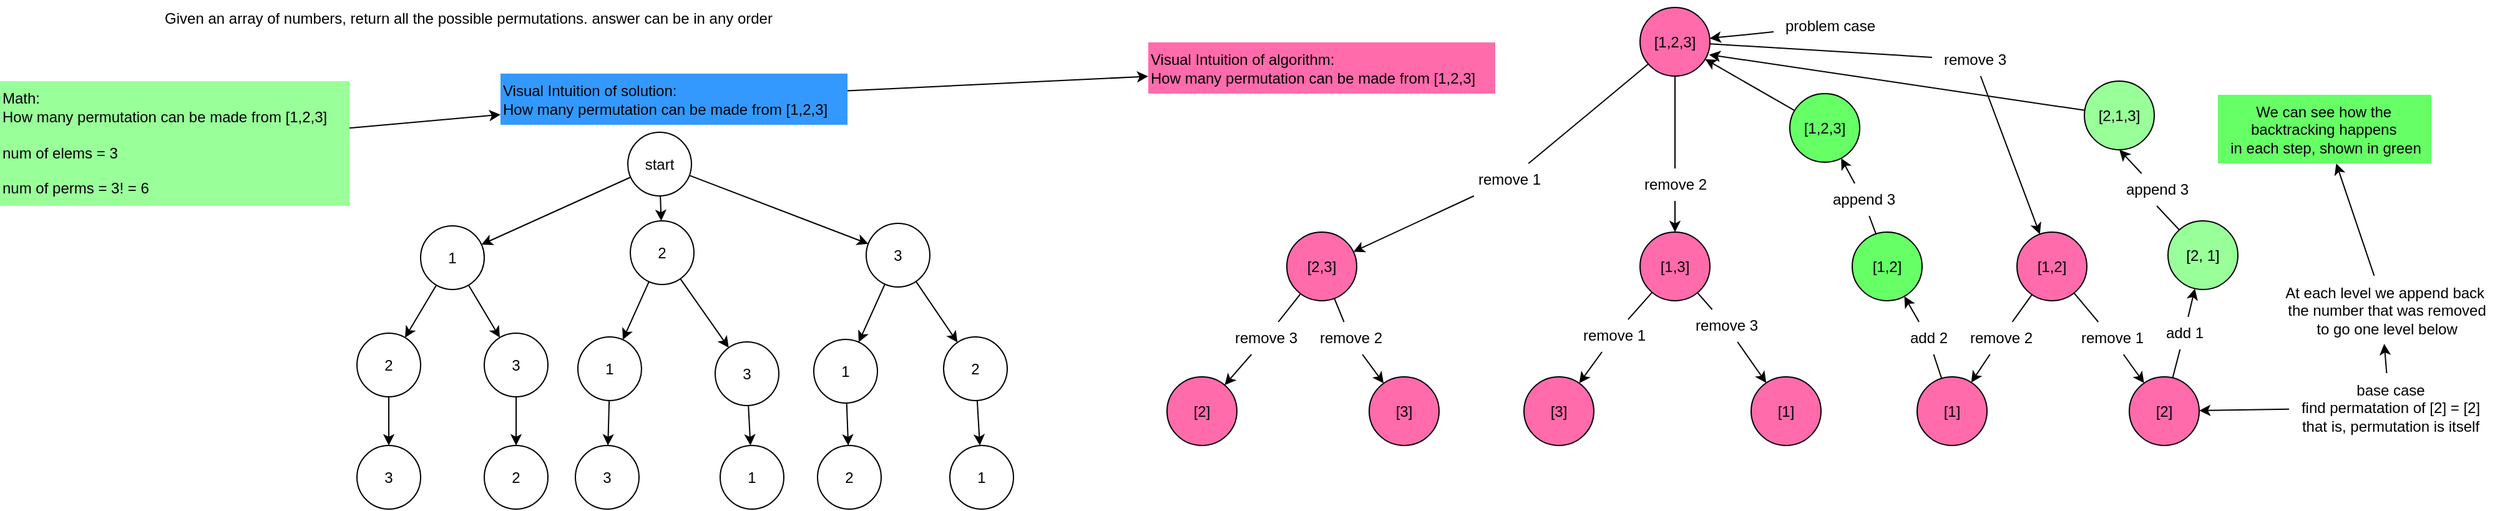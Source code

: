 <mxfile>
    <diagram id="LOi0t7OnCUBT-IiP7GjM" name="Page-1">
        <mxGraphModel dx="1117" dy="603" grid="0" gridSize="10" guides="1" tooltips="1" connect="1" arrows="1" fold="1" page="1" pageScale="1" pageWidth="827" pageHeight="1169" math="0" shadow="0">
            <root>
                <mxCell id="0"/>
                <mxCell id="1" parent="0"/>
                <mxCell id="2" value="Given an array of numbers, return all the possible permutations. answer can be in any order" style="text;html=1;align=center;verticalAlign=middle;resizable=0;points=[];autosize=1;strokeColor=none;fillColor=none;" parent="1" vertex="1">
                    <mxGeometry x="140" y="15" width="510" height="30" as="geometry"/>
                </mxCell>
                <mxCell id="105" style="edgeStyle=none;html=1;" parent="1" source="3" target="4" edge="1">
                    <mxGeometry relative="1" as="geometry"/>
                </mxCell>
                <mxCell id="3" value="Math:&lt;br&gt;How many permutation can be made from [1,2,3]&lt;br&gt;&lt;br&gt;num of elems = 3&lt;br&gt;&lt;br&gt;num of perms = 3! = 6" style="text;html=1;align=left;verticalAlign=middle;resizable=0;points=[];autosize=1;strokeColor=none;fillColor=#99FF99;" parent="1" vertex="1">
                    <mxGeometry x="20" y="80" width="280" height="100" as="geometry"/>
                </mxCell>
                <mxCell id="106" style="edgeStyle=none;html=1;" parent="1" source="4" target="38" edge="1">
                    <mxGeometry relative="1" as="geometry"/>
                </mxCell>
                <mxCell id="4" value="Visual Intuition of solution:&lt;br&gt;How many permutation can be made from [1,2,3]&lt;br&gt;" style="text;html=1;align=left;verticalAlign=middle;resizable=0;points=[];autosize=1;strokeColor=none;fillColor=#3399FF;" parent="1" vertex="1">
                    <mxGeometry x="421" y="74" width="278" height="41" as="geometry"/>
                </mxCell>
                <mxCell id="7" value="" style="edgeStyle=none;html=1;" parent="1" source="5" target="6" edge="1">
                    <mxGeometry relative="1" as="geometry"/>
                </mxCell>
                <mxCell id="9" value="" style="edgeStyle=none;html=1;" parent="1" source="5" target="8" edge="1">
                    <mxGeometry relative="1" as="geometry"/>
                </mxCell>
                <mxCell id="11" value="" style="edgeStyle=none;html=1;" parent="1" source="5" target="10" edge="1">
                    <mxGeometry relative="1" as="geometry"/>
                </mxCell>
                <mxCell id="5" value="start" style="ellipse;whiteSpace=wrap;html=1;" parent="1" vertex="1">
                    <mxGeometry x="523" y="121" width="51" height="51" as="geometry"/>
                </mxCell>
                <mxCell id="13" value="" style="edgeStyle=none;html=1;" parent="1" source="6" target="12" edge="1">
                    <mxGeometry relative="1" as="geometry"/>
                </mxCell>
                <mxCell id="15" value="" style="edgeStyle=none;html=1;" parent="1" source="6" target="14" edge="1">
                    <mxGeometry relative="1" as="geometry"/>
                </mxCell>
                <mxCell id="6" value="1" style="ellipse;whiteSpace=wrap;html=1;" parent="1" vertex="1">
                    <mxGeometry x="357" y="196" width="51" height="51" as="geometry"/>
                </mxCell>
                <mxCell id="17" value="" style="edgeStyle=none;html=1;" parent="1" source="8" target="16" edge="1">
                    <mxGeometry relative="1" as="geometry"/>
                </mxCell>
                <mxCell id="19" value="" style="edgeStyle=none;html=1;" parent="1" source="8" target="18" edge="1">
                    <mxGeometry relative="1" as="geometry"/>
                </mxCell>
                <mxCell id="8" value="2" style="ellipse;whiteSpace=wrap;html=1;" parent="1" vertex="1">
                    <mxGeometry x="525" y="192" width="51" height="51" as="geometry"/>
                </mxCell>
                <mxCell id="21" value="" style="edgeStyle=none;html=1;" parent="1" source="10" target="20" edge="1">
                    <mxGeometry relative="1" as="geometry"/>
                </mxCell>
                <mxCell id="23" value="" style="edgeStyle=none;html=1;" parent="1" source="10" target="22" edge="1">
                    <mxGeometry relative="1" as="geometry"/>
                </mxCell>
                <mxCell id="10" value="3" style="ellipse;whiteSpace=wrap;html=1;" parent="1" vertex="1">
                    <mxGeometry x="714" y="194" width="51" height="51" as="geometry"/>
                </mxCell>
                <mxCell id="25" value="" style="edgeStyle=none;html=1;" parent="1" source="12" target="24" edge="1">
                    <mxGeometry relative="1" as="geometry"/>
                </mxCell>
                <mxCell id="12" value="2" style="ellipse;whiteSpace=wrap;html=1;" parent="1" vertex="1">
                    <mxGeometry x="306" y="282" width="51" height="51" as="geometry"/>
                </mxCell>
                <mxCell id="27" value="" style="edgeStyle=none;html=1;" parent="1" source="14" target="26" edge="1">
                    <mxGeometry relative="1" as="geometry"/>
                </mxCell>
                <mxCell id="14" value="3" style="ellipse;whiteSpace=wrap;html=1;" parent="1" vertex="1">
                    <mxGeometry x="408" y="282" width="51" height="51" as="geometry"/>
                </mxCell>
                <mxCell id="30" value="" style="edgeStyle=none;html=1;" parent="1" source="16" target="29" edge="1">
                    <mxGeometry relative="1" as="geometry"/>
                </mxCell>
                <mxCell id="16" value="1" style="ellipse;whiteSpace=wrap;html=1;" parent="1" vertex="1">
                    <mxGeometry x="483" y="285" width="51" height="51" as="geometry"/>
                </mxCell>
                <mxCell id="32" value="" style="edgeStyle=none;html=1;" parent="1" source="18" target="31" edge="1">
                    <mxGeometry relative="1" as="geometry"/>
                </mxCell>
                <mxCell id="18" value="3" style="ellipse;whiteSpace=wrap;html=1;" parent="1" vertex="1">
                    <mxGeometry x="593" y="289" width="51" height="51" as="geometry"/>
                </mxCell>
                <mxCell id="35" value="" style="edgeStyle=none;html=1;" parent="1" source="20" target="34" edge="1">
                    <mxGeometry relative="1" as="geometry"/>
                </mxCell>
                <mxCell id="20" value="1" style="ellipse;whiteSpace=wrap;html=1;" parent="1" vertex="1">
                    <mxGeometry x="672" y="287" width="51" height="51" as="geometry"/>
                </mxCell>
                <mxCell id="37" value="" style="edgeStyle=none;html=1;" parent="1" source="22" target="36" edge="1">
                    <mxGeometry relative="1" as="geometry"/>
                </mxCell>
                <mxCell id="22" value="2" style="ellipse;whiteSpace=wrap;html=1;" parent="1" vertex="1">
                    <mxGeometry x="776" y="285" width="51" height="51" as="geometry"/>
                </mxCell>
                <mxCell id="24" value="3" style="ellipse;whiteSpace=wrap;html=1;" parent="1" vertex="1">
                    <mxGeometry x="306" y="372" width="51" height="51" as="geometry"/>
                </mxCell>
                <mxCell id="26" value="2" style="ellipse;whiteSpace=wrap;html=1;" parent="1" vertex="1">
                    <mxGeometry x="408" y="372" width="51" height="51" as="geometry"/>
                </mxCell>
                <mxCell id="29" value="3" style="ellipse;whiteSpace=wrap;html=1;" parent="1" vertex="1">
                    <mxGeometry x="481" y="372" width="51" height="51" as="geometry"/>
                </mxCell>
                <mxCell id="31" value="1" style="ellipse;whiteSpace=wrap;html=1;" parent="1" vertex="1">
                    <mxGeometry x="597" y="372" width="51" height="51" as="geometry"/>
                </mxCell>
                <mxCell id="34" value="2" style="ellipse;whiteSpace=wrap;html=1;" parent="1" vertex="1">
                    <mxGeometry x="675" y="372" width="51" height="51" as="geometry"/>
                </mxCell>
                <mxCell id="36" value="1" style="ellipse;whiteSpace=wrap;html=1;" parent="1" vertex="1">
                    <mxGeometry x="781" y="372" width="51" height="51" as="geometry"/>
                </mxCell>
                <mxCell id="38" value="Visual Intuition of algorithm:&lt;br&gt;How many permutation can be made from [1,2,3]" style="text;html=1;align=left;verticalAlign=middle;resizable=0;points=[];autosize=1;strokeColor=none;fillColor=#FF6BAB;" parent="1" vertex="1">
                    <mxGeometry x="940" y="49" width="278" height="41" as="geometry"/>
                </mxCell>
                <mxCell id="42" value="" style="edgeStyle=none;html=1;startArrow=none;" parent="1" source="60" target="41" edge="1">
                    <mxGeometry relative="1" as="geometry"/>
                </mxCell>
                <mxCell id="43" style="edgeStyle=none;html=1;startArrow=none;" parent="1" source="58" target="40" edge="1">
                    <mxGeometry relative="1" as="geometry"/>
                </mxCell>
                <mxCell id="45" value="" style="edgeStyle=none;html=1;startArrow=none;" parent="1" source="62" target="44" edge="1">
                    <mxGeometry relative="1" as="geometry"/>
                </mxCell>
                <mxCell id="39" value="[1,2,3]" style="ellipse;whiteSpace=wrap;html=1;fillColor=#FF6BAB;" parent="1" vertex="1">
                    <mxGeometry x="1334" y="21" width="56" height="55" as="geometry"/>
                </mxCell>
                <mxCell id="47" value="" style="edgeStyle=none;html=1;startArrow=none;" parent="1" source="66" target="46" edge="1">
                    <mxGeometry relative="1" as="geometry"/>
                </mxCell>
                <mxCell id="49" value="" style="edgeStyle=none;html=1;startArrow=none;" parent="1" source="64" target="48" edge="1">
                    <mxGeometry relative="1" as="geometry"/>
                </mxCell>
                <mxCell id="40" value="[2,3]" style="ellipse;whiteSpace=wrap;html=1;fillColor=#FF6BAB;" parent="1" vertex="1">
                    <mxGeometry x="1051" y="201" width="56" height="55" as="geometry"/>
                </mxCell>
                <mxCell id="51" value="" style="edgeStyle=none;html=1;startArrow=none;" parent="1" source="68" target="50" edge="1">
                    <mxGeometry relative="1" as="geometry"/>
                </mxCell>
                <mxCell id="53" value="" style="edgeStyle=none;html=1;startArrow=none;" parent="1" source="69" target="52" edge="1">
                    <mxGeometry relative="1" as="geometry"/>
                </mxCell>
                <mxCell id="41" value="[1,3]" style="ellipse;whiteSpace=wrap;html=1;fillColor=#FF6BAB;" parent="1" vertex="1">
                    <mxGeometry x="1334" y="201" width="56" height="55" as="geometry"/>
                </mxCell>
                <mxCell id="55" value="" style="edgeStyle=none;html=1;startArrow=none;" parent="1" source="71" target="54" edge="1">
                    <mxGeometry relative="1" as="geometry"/>
                </mxCell>
                <mxCell id="57" value="" style="edgeStyle=none;html=1;startArrow=none;" parent="1" source="70" target="56" edge="1">
                    <mxGeometry relative="1" as="geometry"/>
                </mxCell>
                <mxCell id="44" value="[1,2]" style="ellipse;whiteSpace=wrap;html=1;fillColor=#FF6BAB;" parent="1" vertex="1">
                    <mxGeometry x="1636" y="201" width="56" height="55" as="geometry"/>
                </mxCell>
                <mxCell id="46" value="[2]" style="ellipse;whiteSpace=wrap;html=1;fillColor=#FF6BAB;" parent="1" vertex="1">
                    <mxGeometry x="955" y="317" width="56" height="55" as="geometry"/>
                </mxCell>
                <mxCell id="48" value="[3]" style="ellipse;whiteSpace=wrap;html=1;fillColor=#FF6BAB;" parent="1" vertex="1">
                    <mxGeometry x="1117" y="317" width="56" height="55" as="geometry"/>
                </mxCell>
                <mxCell id="50" value="[3]" style="ellipse;whiteSpace=wrap;html=1;fillColor=#FF6BAB;" parent="1" vertex="1">
                    <mxGeometry x="1241" y="317" width="56" height="55" as="geometry"/>
                </mxCell>
                <mxCell id="52" value="[1]" style="ellipse;whiteSpace=wrap;html=1;fillColor=#FF6BAB;" parent="1" vertex="1">
                    <mxGeometry x="1423" y="317" width="56" height="55" as="geometry"/>
                </mxCell>
                <mxCell id="85" style="edgeStyle=none;html=1;startArrow=none;" parent="1" source="89" target="84" edge="1">
                    <mxGeometry relative="1" as="geometry"/>
                </mxCell>
                <mxCell id="54" value="[1]" style="ellipse;whiteSpace=wrap;html=1;fillColor=#FF6BAB;" parent="1" vertex="1">
                    <mxGeometry x="1556" y="317" width="56" height="55" as="geometry"/>
                </mxCell>
                <mxCell id="83" value="" style="edgeStyle=none;html=1;startArrow=none;" parent="1" source="87" target="82" edge="1">
                    <mxGeometry relative="1" as="geometry"/>
                </mxCell>
                <mxCell id="56" value="[2]" style="ellipse;whiteSpace=wrap;html=1;fillColor=#FF6BAB;" parent="1" vertex="1">
                    <mxGeometry x="1726" y="317" width="56" height="55" as="geometry"/>
                </mxCell>
                <mxCell id="59" value="" style="edgeStyle=none;html=1;endArrow=none;" parent="1" source="39" target="58" edge="1">
                    <mxGeometry relative="1" as="geometry">
                        <mxPoint x="1336.636" y="110.149" as="sourcePoint"/>
                        <mxPoint x="1104.377" y="216.879" as="targetPoint"/>
                    </mxGeometry>
                </mxCell>
                <mxCell id="58" value="remove 1" style="text;html=1;align=center;verticalAlign=middle;resizable=0;points=[];autosize=1;strokeColor=none;fillColor=none;" parent="1" vertex="1">
                    <mxGeometry x="1195" y="146" width="68" height="26" as="geometry"/>
                </mxCell>
                <mxCell id="61" value="" style="edgeStyle=none;html=1;endArrow=none;" parent="1" source="39" target="60" edge="1">
                    <mxGeometry relative="1" as="geometry">
                        <mxPoint x="1362" y="126" as="sourcePoint"/>
                        <mxPoint x="1362" y="201" as="targetPoint"/>
                    </mxGeometry>
                </mxCell>
                <mxCell id="60" value="remove 2" style="text;html=1;align=center;verticalAlign=middle;resizable=0;points=[];autosize=1;strokeColor=none;fillColor=none;" parent="1" vertex="1">
                    <mxGeometry x="1328" y="150" width="68" height="26" as="geometry"/>
                </mxCell>
                <mxCell id="63" value="" style="edgeStyle=none;html=1;endArrow=none;" parent="1" source="39" target="62" edge="1">
                    <mxGeometry relative="1" as="geometry">
                        <mxPoint x="1387.673" y="109.477" as="sourcePoint"/>
                        <mxPoint x="1638.341" y="217.492" as="targetPoint"/>
                    </mxGeometry>
                </mxCell>
                <mxCell id="62" value="remove 3" style="text;html=1;align=center;verticalAlign=middle;resizable=0;points=[];autosize=1;strokeColor=none;fillColor=none;" parent="1" vertex="1">
                    <mxGeometry x="1568" y="50" width="68" height="26" as="geometry"/>
                </mxCell>
                <mxCell id="65" value="" style="edgeStyle=none;html=1;endArrow=none;" parent="1" source="40" target="64" edge="1">
                    <mxGeometry relative="1" as="geometry">
                        <mxPoint x="1092.54" y="252.571" as="sourcePoint"/>
                        <mxPoint x="1131.318" y="320.507" as="targetPoint"/>
                    </mxGeometry>
                </mxCell>
                <mxCell id="64" value="remove 2" style="text;html=1;align=center;verticalAlign=middle;resizable=0;points=[];autosize=1;strokeColor=none;fillColor=none;" parent="1" vertex="1">
                    <mxGeometry x="1068" y="273" width="68" height="26" as="geometry"/>
                </mxCell>
                <mxCell id="67" value="" style="edgeStyle=none;html=1;endArrow=none;" parent="1" source="40" target="66" edge="1">
                    <mxGeometry relative="1" as="geometry">
                        <mxPoint x="1061.33" y="249.833" as="sourcePoint"/>
                        <mxPoint x="1000.646" y="323.148" as="targetPoint"/>
                    </mxGeometry>
                </mxCell>
                <mxCell id="66" value="remove 3" style="text;html=1;align=center;verticalAlign=middle;resizable=0;points=[];autosize=1;strokeColor=none;fillColor=none;" parent="1" vertex="1">
                    <mxGeometry x="1000" y="273" width="68" height="26" as="geometry"/>
                </mxCell>
                <mxCell id="72" value="" style="edgeStyle=none;html=1;endArrow=none;" parent="1" source="41" target="69" edge="1">
                    <mxGeometry relative="1" as="geometry">
                        <mxPoint x="1378.823" y="250.483" as="sourcePoint"/>
                        <mxPoint x="1434.13" y="322.551" as="targetPoint"/>
                    </mxGeometry>
                </mxCell>
                <mxCell id="69" value="remove 3" style="text;html=1;align=center;verticalAlign=middle;resizable=0;points=[];autosize=1;strokeColor=none;fillColor=none;" parent="1" vertex="1">
                    <mxGeometry x="1369" y="263" width="68" height="26" as="geometry"/>
                </mxCell>
                <mxCell id="73" value="" style="edgeStyle=none;html=1;endArrow=none;" parent="1" source="41" target="68" edge="1">
                    <mxGeometry relative="1" as="geometry">
                        <mxPoint x="1344.728" y="250.145" as="sourcePoint"/>
                        <mxPoint x="1286.321" y="322.893" as="targetPoint"/>
                    </mxGeometry>
                </mxCell>
                <mxCell id="68" value="remove 1" style="text;html=1;align=center;verticalAlign=middle;resizable=0;points=[];autosize=1;strokeColor=none;fillColor=none;" parent="1" vertex="1">
                    <mxGeometry x="1279" y="271" width="68" height="26" as="geometry"/>
                </mxCell>
                <mxCell id="74" value="" style="edgeStyle=none;html=1;endArrow=none;" parent="1" source="44" target="70" edge="1">
                    <mxGeometry relative="1" as="geometry">
                        <mxPoint x="1680.966" y="250.377" as="sourcePoint"/>
                        <mxPoint x="1737.016" y="322.637" as="targetPoint"/>
                    </mxGeometry>
                </mxCell>
                <mxCell id="70" value="remove 1" style="text;html=1;align=center;verticalAlign=middle;resizable=0;points=[];autosize=1;strokeColor=none;fillColor=none;" parent="1" vertex="1">
                    <mxGeometry x="1678" y="273" width="68" height="26" as="geometry"/>
                </mxCell>
                <mxCell id="75" value="" style="edgeStyle=none;html=1;endArrow=none;" parent="1" source="44" target="71" edge="1">
                    <mxGeometry relative="1" as="geometry">
                        <mxPoint x="1648.281" y="251.258" as="sourcePoint"/>
                        <mxPoint x="1599.773" y="321.779" as="targetPoint"/>
                    </mxGeometry>
                </mxCell>
                <mxCell id="71" value="remove 2" style="text;html=1;align=center;verticalAlign=middle;resizable=0;points=[];autosize=1;strokeColor=none;fillColor=none;" parent="1" vertex="1">
                    <mxGeometry x="1589" y="273" width="68" height="26" as="geometry"/>
                </mxCell>
                <mxCell id="78" style="edgeStyle=none;html=1;" parent="1" source="76" target="39" edge="1">
                    <mxGeometry relative="1" as="geometry"/>
                </mxCell>
                <mxCell id="76" value="problem case" style="text;html=1;align=center;verticalAlign=middle;resizable=0;points=[];autosize=1;strokeColor=none;fillColor=none;" parent="1" vertex="1">
                    <mxGeometry x="1441" y="23" width="90" height="26" as="geometry"/>
                </mxCell>
                <mxCell id="79" style="edgeStyle=none;html=1;" parent="1" source="77" target="56" edge="1">
                    <mxGeometry relative="1" as="geometry"/>
                </mxCell>
                <mxCell id="103" style="edgeStyle=none;html=1;entryX=0.493;entryY=0.991;entryDx=0;entryDy=0;entryPerimeter=0;" parent="1" source="77" target="102" edge="1">
                    <mxGeometry relative="1" as="geometry"/>
                </mxCell>
                <mxCell id="77" value="base case&lt;br&gt;find permatation of [2] = [2]&lt;br&gt;that is, permutation is itself" style="text;html=1;align=center;verticalAlign=middle;resizable=0;points=[];autosize=1;strokeColor=none;fillColor=none;" parent="1" vertex="1">
                    <mxGeometry x="1854" y="314" width="161" height="55" as="geometry"/>
                </mxCell>
                <mxCell id="94" style="edgeStyle=none;html=1;entryX=0.5;entryY=1;entryDx=0;entryDy=0;startArrow=none;" parent="1" source="97" target="93" edge="1">
                    <mxGeometry relative="1" as="geometry"/>
                </mxCell>
                <mxCell id="82" value="[2, 1]" style="ellipse;whiteSpace=wrap;html=1;fillColor=#99FF99;" parent="1" vertex="1">
                    <mxGeometry x="1757" y="192" width="56" height="55" as="geometry"/>
                </mxCell>
                <mxCell id="92" value="" style="edgeStyle=none;html=1;startArrow=none;" parent="1" source="95" target="91" edge="1">
                    <mxGeometry relative="1" as="geometry"/>
                </mxCell>
                <mxCell id="84" value="[1,2]" style="ellipse;whiteSpace=wrap;html=1;fillColor=#66FF66;" parent="1" vertex="1">
                    <mxGeometry x="1504" y="201" width="56" height="55" as="geometry"/>
                </mxCell>
                <mxCell id="88" value="" style="edgeStyle=none;html=1;endArrow=none;" parent="1" source="56" target="87" edge="1">
                    <mxGeometry relative="1" as="geometry">
                        <mxPoint x="1760.548" y="317.763" as="sourcePoint"/>
                        <mxPoint x="1778.374" y="246.219" as="targetPoint"/>
                    </mxGeometry>
                </mxCell>
                <mxCell id="87" value="add 1" style="text;html=1;align=center;verticalAlign=middle;resizable=0;points=[];autosize=1;strokeColor=none;fillColor=none;" parent="1" vertex="1">
                    <mxGeometry x="1746" y="269" width="48" height="26" as="geometry"/>
                </mxCell>
                <mxCell id="90" value="" style="edgeStyle=none;html=1;endArrow=none;" parent="1" source="54" target="89" edge="1">
                    <mxGeometry relative="1" as="geometry">
                        <mxPoint x="1576.599" y="317.978" as="sourcePoint"/>
                        <mxPoint x="1559.503" y="257.994" as="targetPoint"/>
                    </mxGeometry>
                </mxCell>
                <mxCell id="89" value="add 2" style="text;html=1;align=center;verticalAlign=middle;resizable=0;points=[];autosize=1;strokeColor=none;fillColor=none;" parent="1" vertex="1">
                    <mxGeometry x="1541" y="273" width="48" height="26" as="geometry"/>
                </mxCell>
                <mxCell id="99" style="edgeStyle=none;html=1;" parent="1" source="91" target="39" edge="1">
                    <mxGeometry relative="1" as="geometry"/>
                </mxCell>
                <mxCell id="91" value="[1,2,3]" style="ellipse;whiteSpace=wrap;html=1;fillColor=#66FF66;" parent="1" vertex="1">
                    <mxGeometry x="1454" y="90" width="56" height="55" as="geometry"/>
                </mxCell>
                <mxCell id="100" style="edgeStyle=none;html=1;" parent="1" source="93" edge="1">
                    <mxGeometry relative="1" as="geometry">
                        <mxPoint x="1389.333" y="58.833" as="targetPoint"/>
                    </mxGeometry>
                </mxCell>
                <mxCell id="93" value="[2,1,3]" style="ellipse;whiteSpace=wrap;html=1;fillColor=#99FF99;" parent="1" vertex="1">
                    <mxGeometry x="1690" y="80" width="56" height="55" as="geometry"/>
                </mxCell>
                <mxCell id="96" value="" style="edgeStyle=none;html=1;endArrow=none;" parent="1" source="84" target="95" edge="1">
                    <mxGeometry relative="1" as="geometry">
                        <mxPoint x="1520.753" y="203.316" as="sourcePoint"/>
                        <mxPoint x="1493.343" y="142.643" as="targetPoint"/>
                    </mxGeometry>
                </mxCell>
                <mxCell id="95" value="append 3" style="text;html=1;align=center;verticalAlign=middle;resizable=0;points=[];autosize=1;strokeColor=none;fillColor=none;" parent="1" vertex="1">
                    <mxGeometry x="1479" y="162" width="68" height="26" as="geometry"/>
                </mxCell>
                <mxCell id="98" value="" style="edgeStyle=none;html=1;entryX=0.5;entryY=1;entryDx=0;entryDy=0;endArrow=none;" parent="1" source="82" target="97" edge="1">
                    <mxGeometry relative="1" as="geometry">
                        <mxPoint x="1771.983" y="195.153" as="sourcePoint"/>
                        <mxPoint x="1740" y="135" as="targetPoint"/>
                    </mxGeometry>
                </mxCell>
                <mxCell id="97" value="append 3" style="text;html=1;align=center;verticalAlign=middle;resizable=0;points=[];autosize=1;strokeColor=none;fillColor=none;" parent="1" vertex="1">
                    <mxGeometry x="1714" y="154" width="68" height="26" as="geometry"/>
                </mxCell>
                <mxCell id="101" value="We can see how the&amp;nbsp;&lt;br&gt;backtracking happens&amp;nbsp;&lt;br&gt;in each step, shown in green" style="text;html=1;align=center;verticalAlign=middle;resizable=0;points=[];autosize=1;strokeColor=none;fillColor=#66FF66;" parent="1" vertex="1">
                    <mxGeometry x="1797" y="91" width="171" height="55" as="geometry"/>
                </mxCell>
                <mxCell id="104" style="edgeStyle=none;html=1;" parent="1" source="102" target="101" edge="1">
                    <mxGeometry relative="1" as="geometry"/>
                </mxCell>
                <mxCell id="102" value="At each level we append back&amp;nbsp;&lt;br&gt;the number that was removed&lt;br&gt;to go one level below" style="text;html=1;align=center;verticalAlign=middle;resizable=0;points=[];autosize=1;strokeColor=none;fillColor=none;" parent="1" vertex="1">
                    <mxGeometry x="1841" y="236" width="181" height="55" as="geometry"/>
                </mxCell>
            </root>
        </mxGraphModel>
    </diagram>
</mxfile>